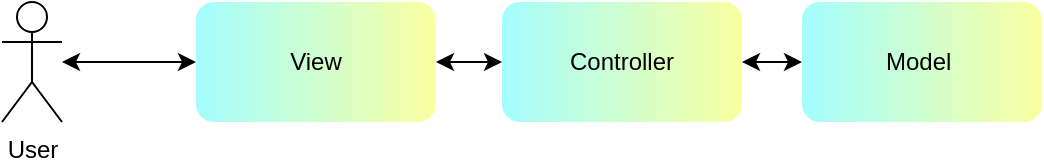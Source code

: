 <mxfile version="28.1.2">
  <diagram name="Page-1" id="nED_pMUPoF1HIG0YiIkf">
    <mxGraphModel dx="595" dy="358" grid="1" gridSize="10" guides="1" tooltips="1" connect="1" arrows="1" fold="1" page="1" pageScale="1" pageWidth="827" pageHeight="1169" math="0" shadow="0">
      <root>
        <mxCell id="0" />
        <mxCell id="1" parent="0" />
        <mxCell id="z8BdV_4F8MJfEBGj7S62-6" value="" style="edgeStyle=orthogonalEdgeStyle;rounded=0;orthogonalLoop=1;jettySize=auto;html=1;startArrow=classic;startFill=1;" edge="1" parent="1" source="z8BdV_4F8MJfEBGj7S62-1" target="z8BdV_4F8MJfEBGj7S62-4">
          <mxGeometry relative="1" as="geometry" />
        </mxCell>
        <mxCell id="z8BdV_4F8MJfEBGj7S62-1" value="User" style="shape=umlActor;verticalLabelPosition=bottom;verticalAlign=top;html=1;outlineConnect=0;" vertex="1" parent="1">
          <mxGeometry x="70" y="110" width="30" height="60" as="geometry" />
        </mxCell>
        <mxCell id="z8BdV_4F8MJfEBGj7S62-3" value="&lt;span style=&quot;color: rgba(0,0,0,var(--O42jJQ,1)); caret-color: rgb(0, 0, 0); --Ys-XuQ: none; font-kerning: none;&quot; class=&quot;a_GcMg font-feature-liga-off font-feature-clig-off font-feature-calt-off text-decoration-none text-strikethrough-none&quot;&gt;Model&amp;nbsp;&lt;/span&gt;" style="rounded=1;whiteSpace=wrap;html=1;gradientColor=#FAFFA0;gradientDirection=east;fillColor=#A4FDFF;strokeColor=none;" vertex="1" parent="1">
          <mxGeometry x="470" y="110" width="120" height="60" as="geometry" />
        </mxCell>
        <mxCell id="z8BdV_4F8MJfEBGj7S62-10" value="" style="edgeStyle=orthogonalEdgeStyle;rounded=0;orthogonalLoop=1;jettySize=auto;html=1;startArrow=classic;startFill=1;" edge="1" parent="1" source="z8BdV_4F8MJfEBGj7S62-4" target="z8BdV_4F8MJfEBGj7S62-5">
          <mxGeometry relative="1" as="geometry" />
        </mxCell>
        <mxCell id="z8BdV_4F8MJfEBGj7S62-4" value="View" style="rounded=1;whiteSpace=wrap;html=1;gradientColor=#FAFFA0;gradientDirection=east;fillColor=#A4FDFF;strokeColor=none;" vertex="1" parent="1">
          <mxGeometry x="167" y="110" width="120" height="60" as="geometry" />
        </mxCell>
        <mxCell id="z8BdV_4F8MJfEBGj7S62-11" value="" style="edgeStyle=orthogonalEdgeStyle;rounded=0;orthogonalLoop=1;jettySize=auto;html=1;startArrow=classic;startFill=1;" edge="1" parent="1" source="z8BdV_4F8MJfEBGj7S62-5" target="z8BdV_4F8MJfEBGj7S62-3">
          <mxGeometry relative="1" as="geometry" />
        </mxCell>
        <mxCell id="z8BdV_4F8MJfEBGj7S62-5" value="&lt;span style=&quot;color: rgba(0,0,0,var(--O42jJQ,1)); caret-color: rgb(0, 0, 0); --Ys-XuQ: none; font-kerning: none;&quot; class=&quot;a_GcMg font-feature-liga-off font-feature-clig-off font-feature-calt-off text-decoration-none text-strikethrough-none&quot;&gt;Controller&lt;/span&gt;" style="rounded=1;whiteSpace=wrap;html=1;gradientColor=#FAFFA0;gradientDirection=east;fillColor=#A4FDFF;strokeColor=none;" vertex="1" parent="1">
          <mxGeometry x="320" y="110" width="120" height="60" as="geometry" />
        </mxCell>
      </root>
    </mxGraphModel>
  </diagram>
</mxfile>
